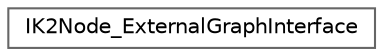 digraph "Graphical Class Hierarchy"
{
 // INTERACTIVE_SVG=YES
 // LATEX_PDF_SIZE
  bgcolor="transparent";
  edge [fontname=Helvetica,fontsize=10,labelfontname=Helvetica,labelfontsize=10];
  node [fontname=Helvetica,fontsize=10,shape=box,height=0.2,width=0.4];
  rankdir="LR";
  Node0 [id="Node000000",label="IK2Node_ExternalGraphInterface",height=0.2,width=0.4,color="grey40", fillcolor="white", style="filled",URL="$db/d83/classIK2Node__ExternalGraphInterface.html",tooltip=" "];
}
